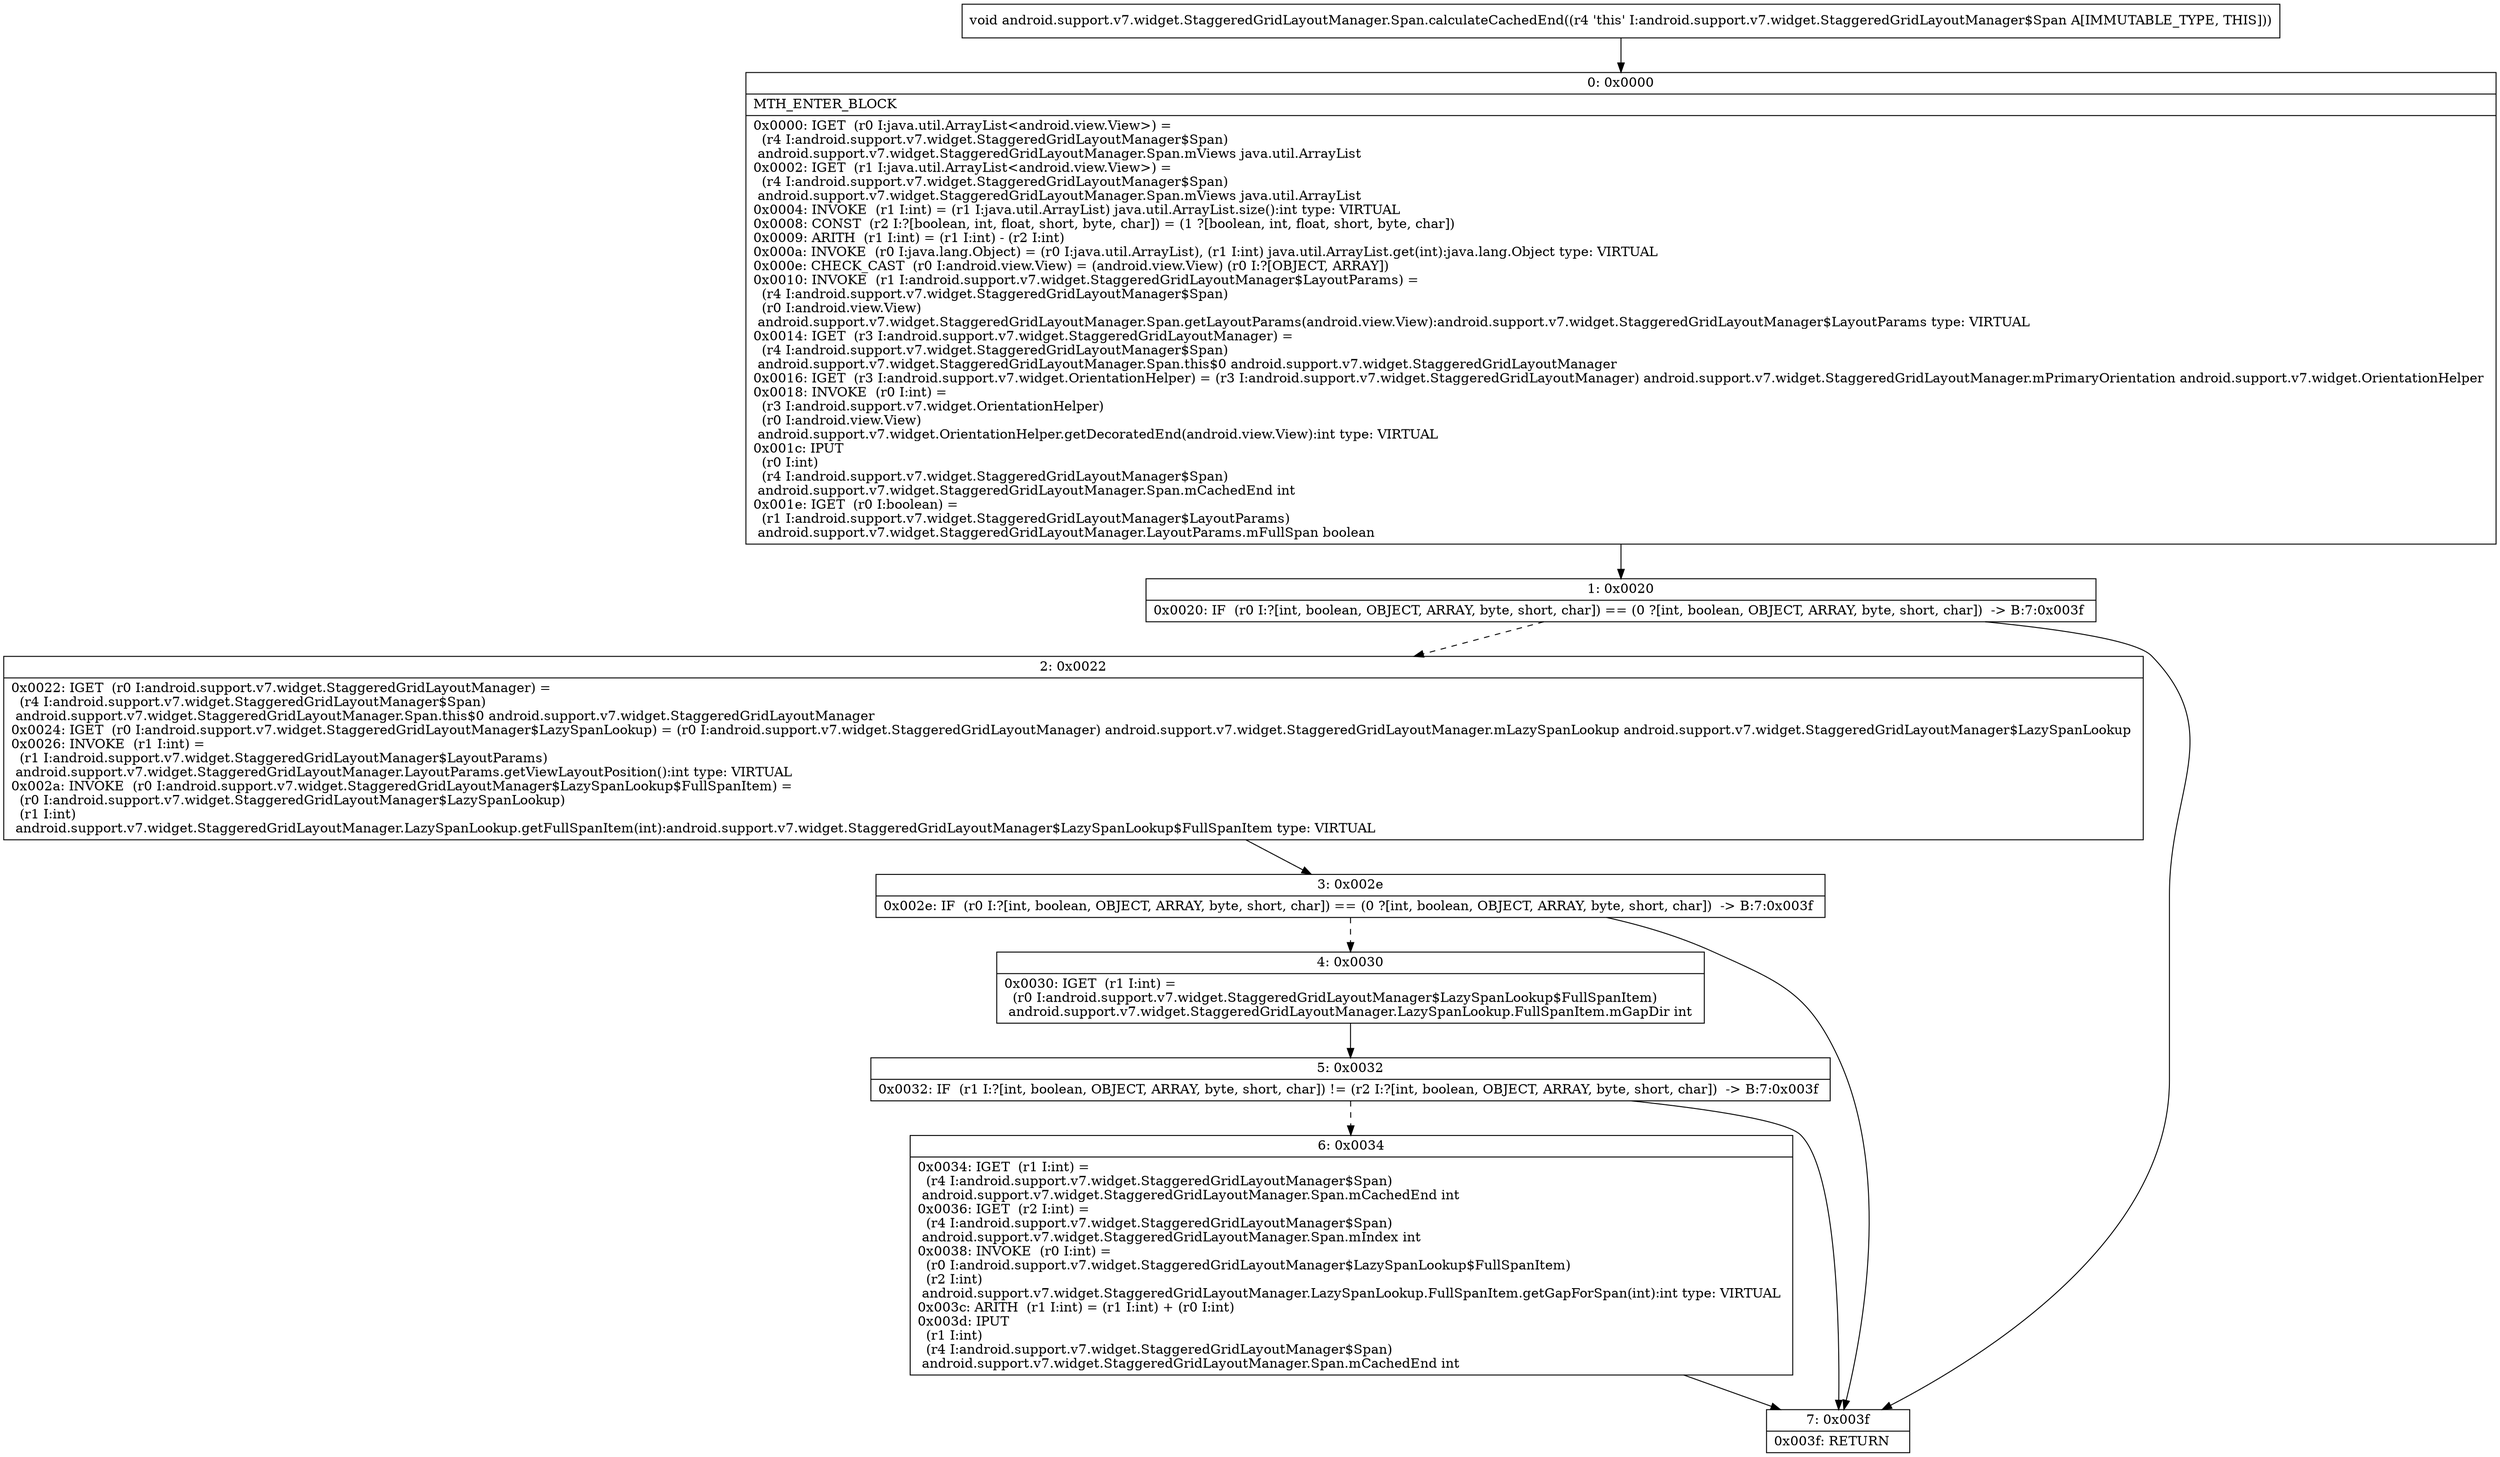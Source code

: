 digraph "CFG forandroid.support.v7.widget.StaggeredGridLayoutManager.Span.calculateCachedEnd()V" {
Node_0 [shape=record,label="{0\:\ 0x0000|MTH_ENTER_BLOCK\l|0x0000: IGET  (r0 I:java.util.ArrayList\<android.view.View\>) = \l  (r4 I:android.support.v7.widget.StaggeredGridLayoutManager$Span)\l android.support.v7.widget.StaggeredGridLayoutManager.Span.mViews java.util.ArrayList \l0x0002: IGET  (r1 I:java.util.ArrayList\<android.view.View\>) = \l  (r4 I:android.support.v7.widget.StaggeredGridLayoutManager$Span)\l android.support.v7.widget.StaggeredGridLayoutManager.Span.mViews java.util.ArrayList \l0x0004: INVOKE  (r1 I:int) = (r1 I:java.util.ArrayList) java.util.ArrayList.size():int type: VIRTUAL \l0x0008: CONST  (r2 I:?[boolean, int, float, short, byte, char]) = (1 ?[boolean, int, float, short, byte, char]) \l0x0009: ARITH  (r1 I:int) = (r1 I:int) \- (r2 I:int) \l0x000a: INVOKE  (r0 I:java.lang.Object) = (r0 I:java.util.ArrayList), (r1 I:int) java.util.ArrayList.get(int):java.lang.Object type: VIRTUAL \l0x000e: CHECK_CAST  (r0 I:android.view.View) = (android.view.View) (r0 I:?[OBJECT, ARRAY]) \l0x0010: INVOKE  (r1 I:android.support.v7.widget.StaggeredGridLayoutManager$LayoutParams) = \l  (r4 I:android.support.v7.widget.StaggeredGridLayoutManager$Span)\l  (r0 I:android.view.View)\l android.support.v7.widget.StaggeredGridLayoutManager.Span.getLayoutParams(android.view.View):android.support.v7.widget.StaggeredGridLayoutManager$LayoutParams type: VIRTUAL \l0x0014: IGET  (r3 I:android.support.v7.widget.StaggeredGridLayoutManager) = \l  (r4 I:android.support.v7.widget.StaggeredGridLayoutManager$Span)\l android.support.v7.widget.StaggeredGridLayoutManager.Span.this$0 android.support.v7.widget.StaggeredGridLayoutManager \l0x0016: IGET  (r3 I:android.support.v7.widget.OrientationHelper) = (r3 I:android.support.v7.widget.StaggeredGridLayoutManager) android.support.v7.widget.StaggeredGridLayoutManager.mPrimaryOrientation android.support.v7.widget.OrientationHelper \l0x0018: INVOKE  (r0 I:int) = \l  (r3 I:android.support.v7.widget.OrientationHelper)\l  (r0 I:android.view.View)\l android.support.v7.widget.OrientationHelper.getDecoratedEnd(android.view.View):int type: VIRTUAL \l0x001c: IPUT  \l  (r0 I:int)\l  (r4 I:android.support.v7.widget.StaggeredGridLayoutManager$Span)\l android.support.v7.widget.StaggeredGridLayoutManager.Span.mCachedEnd int \l0x001e: IGET  (r0 I:boolean) = \l  (r1 I:android.support.v7.widget.StaggeredGridLayoutManager$LayoutParams)\l android.support.v7.widget.StaggeredGridLayoutManager.LayoutParams.mFullSpan boolean \l}"];
Node_1 [shape=record,label="{1\:\ 0x0020|0x0020: IF  (r0 I:?[int, boolean, OBJECT, ARRAY, byte, short, char]) == (0 ?[int, boolean, OBJECT, ARRAY, byte, short, char])  \-\> B:7:0x003f \l}"];
Node_2 [shape=record,label="{2\:\ 0x0022|0x0022: IGET  (r0 I:android.support.v7.widget.StaggeredGridLayoutManager) = \l  (r4 I:android.support.v7.widget.StaggeredGridLayoutManager$Span)\l android.support.v7.widget.StaggeredGridLayoutManager.Span.this$0 android.support.v7.widget.StaggeredGridLayoutManager \l0x0024: IGET  (r0 I:android.support.v7.widget.StaggeredGridLayoutManager$LazySpanLookup) = (r0 I:android.support.v7.widget.StaggeredGridLayoutManager) android.support.v7.widget.StaggeredGridLayoutManager.mLazySpanLookup android.support.v7.widget.StaggeredGridLayoutManager$LazySpanLookup \l0x0026: INVOKE  (r1 I:int) = \l  (r1 I:android.support.v7.widget.StaggeredGridLayoutManager$LayoutParams)\l android.support.v7.widget.StaggeredGridLayoutManager.LayoutParams.getViewLayoutPosition():int type: VIRTUAL \l0x002a: INVOKE  (r0 I:android.support.v7.widget.StaggeredGridLayoutManager$LazySpanLookup$FullSpanItem) = \l  (r0 I:android.support.v7.widget.StaggeredGridLayoutManager$LazySpanLookup)\l  (r1 I:int)\l android.support.v7.widget.StaggeredGridLayoutManager.LazySpanLookup.getFullSpanItem(int):android.support.v7.widget.StaggeredGridLayoutManager$LazySpanLookup$FullSpanItem type: VIRTUAL \l}"];
Node_3 [shape=record,label="{3\:\ 0x002e|0x002e: IF  (r0 I:?[int, boolean, OBJECT, ARRAY, byte, short, char]) == (0 ?[int, boolean, OBJECT, ARRAY, byte, short, char])  \-\> B:7:0x003f \l}"];
Node_4 [shape=record,label="{4\:\ 0x0030|0x0030: IGET  (r1 I:int) = \l  (r0 I:android.support.v7.widget.StaggeredGridLayoutManager$LazySpanLookup$FullSpanItem)\l android.support.v7.widget.StaggeredGridLayoutManager.LazySpanLookup.FullSpanItem.mGapDir int \l}"];
Node_5 [shape=record,label="{5\:\ 0x0032|0x0032: IF  (r1 I:?[int, boolean, OBJECT, ARRAY, byte, short, char]) != (r2 I:?[int, boolean, OBJECT, ARRAY, byte, short, char])  \-\> B:7:0x003f \l}"];
Node_6 [shape=record,label="{6\:\ 0x0034|0x0034: IGET  (r1 I:int) = \l  (r4 I:android.support.v7.widget.StaggeredGridLayoutManager$Span)\l android.support.v7.widget.StaggeredGridLayoutManager.Span.mCachedEnd int \l0x0036: IGET  (r2 I:int) = \l  (r4 I:android.support.v7.widget.StaggeredGridLayoutManager$Span)\l android.support.v7.widget.StaggeredGridLayoutManager.Span.mIndex int \l0x0038: INVOKE  (r0 I:int) = \l  (r0 I:android.support.v7.widget.StaggeredGridLayoutManager$LazySpanLookup$FullSpanItem)\l  (r2 I:int)\l android.support.v7.widget.StaggeredGridLayoutManager.LazySpanLookup.FullSpanItem.getGapForSpan(int):int type: VIRTUAL \l0x003c: ARITH  (r1 I:int) = (r1 I:int) + (r0 I:int) \l0x003d: IPUT  \l  (r1 I:int)\l  (r4 I:android.support.v7.widget.StaggeredGridLayoutManager$Span)\l android.support.v7.widget.StaggeredGridLayoutManager.Span.mCachedEnd int \l}"];
Node_7 [shape=record,label="{7\:\ 0x003f|0x003f: RETURN   \l}"];
MethodNode[shape=record,label="{void android.support.v7.widget.StaggeredGridLayoutManager.Span.calculateCachedEnd((r4 'this' I:android.support.v7.widget.StaggeredGridLayoutManager$Span A[IMMUTABLE_TYPE, THIS])) }"];
MethodNode -> Node_0;
Node_0 -> Node_1;
Node_1 -> Node_2[style=dashed];
Node_1 -> Node_7;
Node_2 -> Node_3;
Node_3 -> Node_4[style=dashed];
Node_3 -> Node_7;
Node_4 -> Node_5;
Node_5 -> Node_6[style=dashed];
Node_5 -> Node_7;
Node_6 -> Node_7;
}


